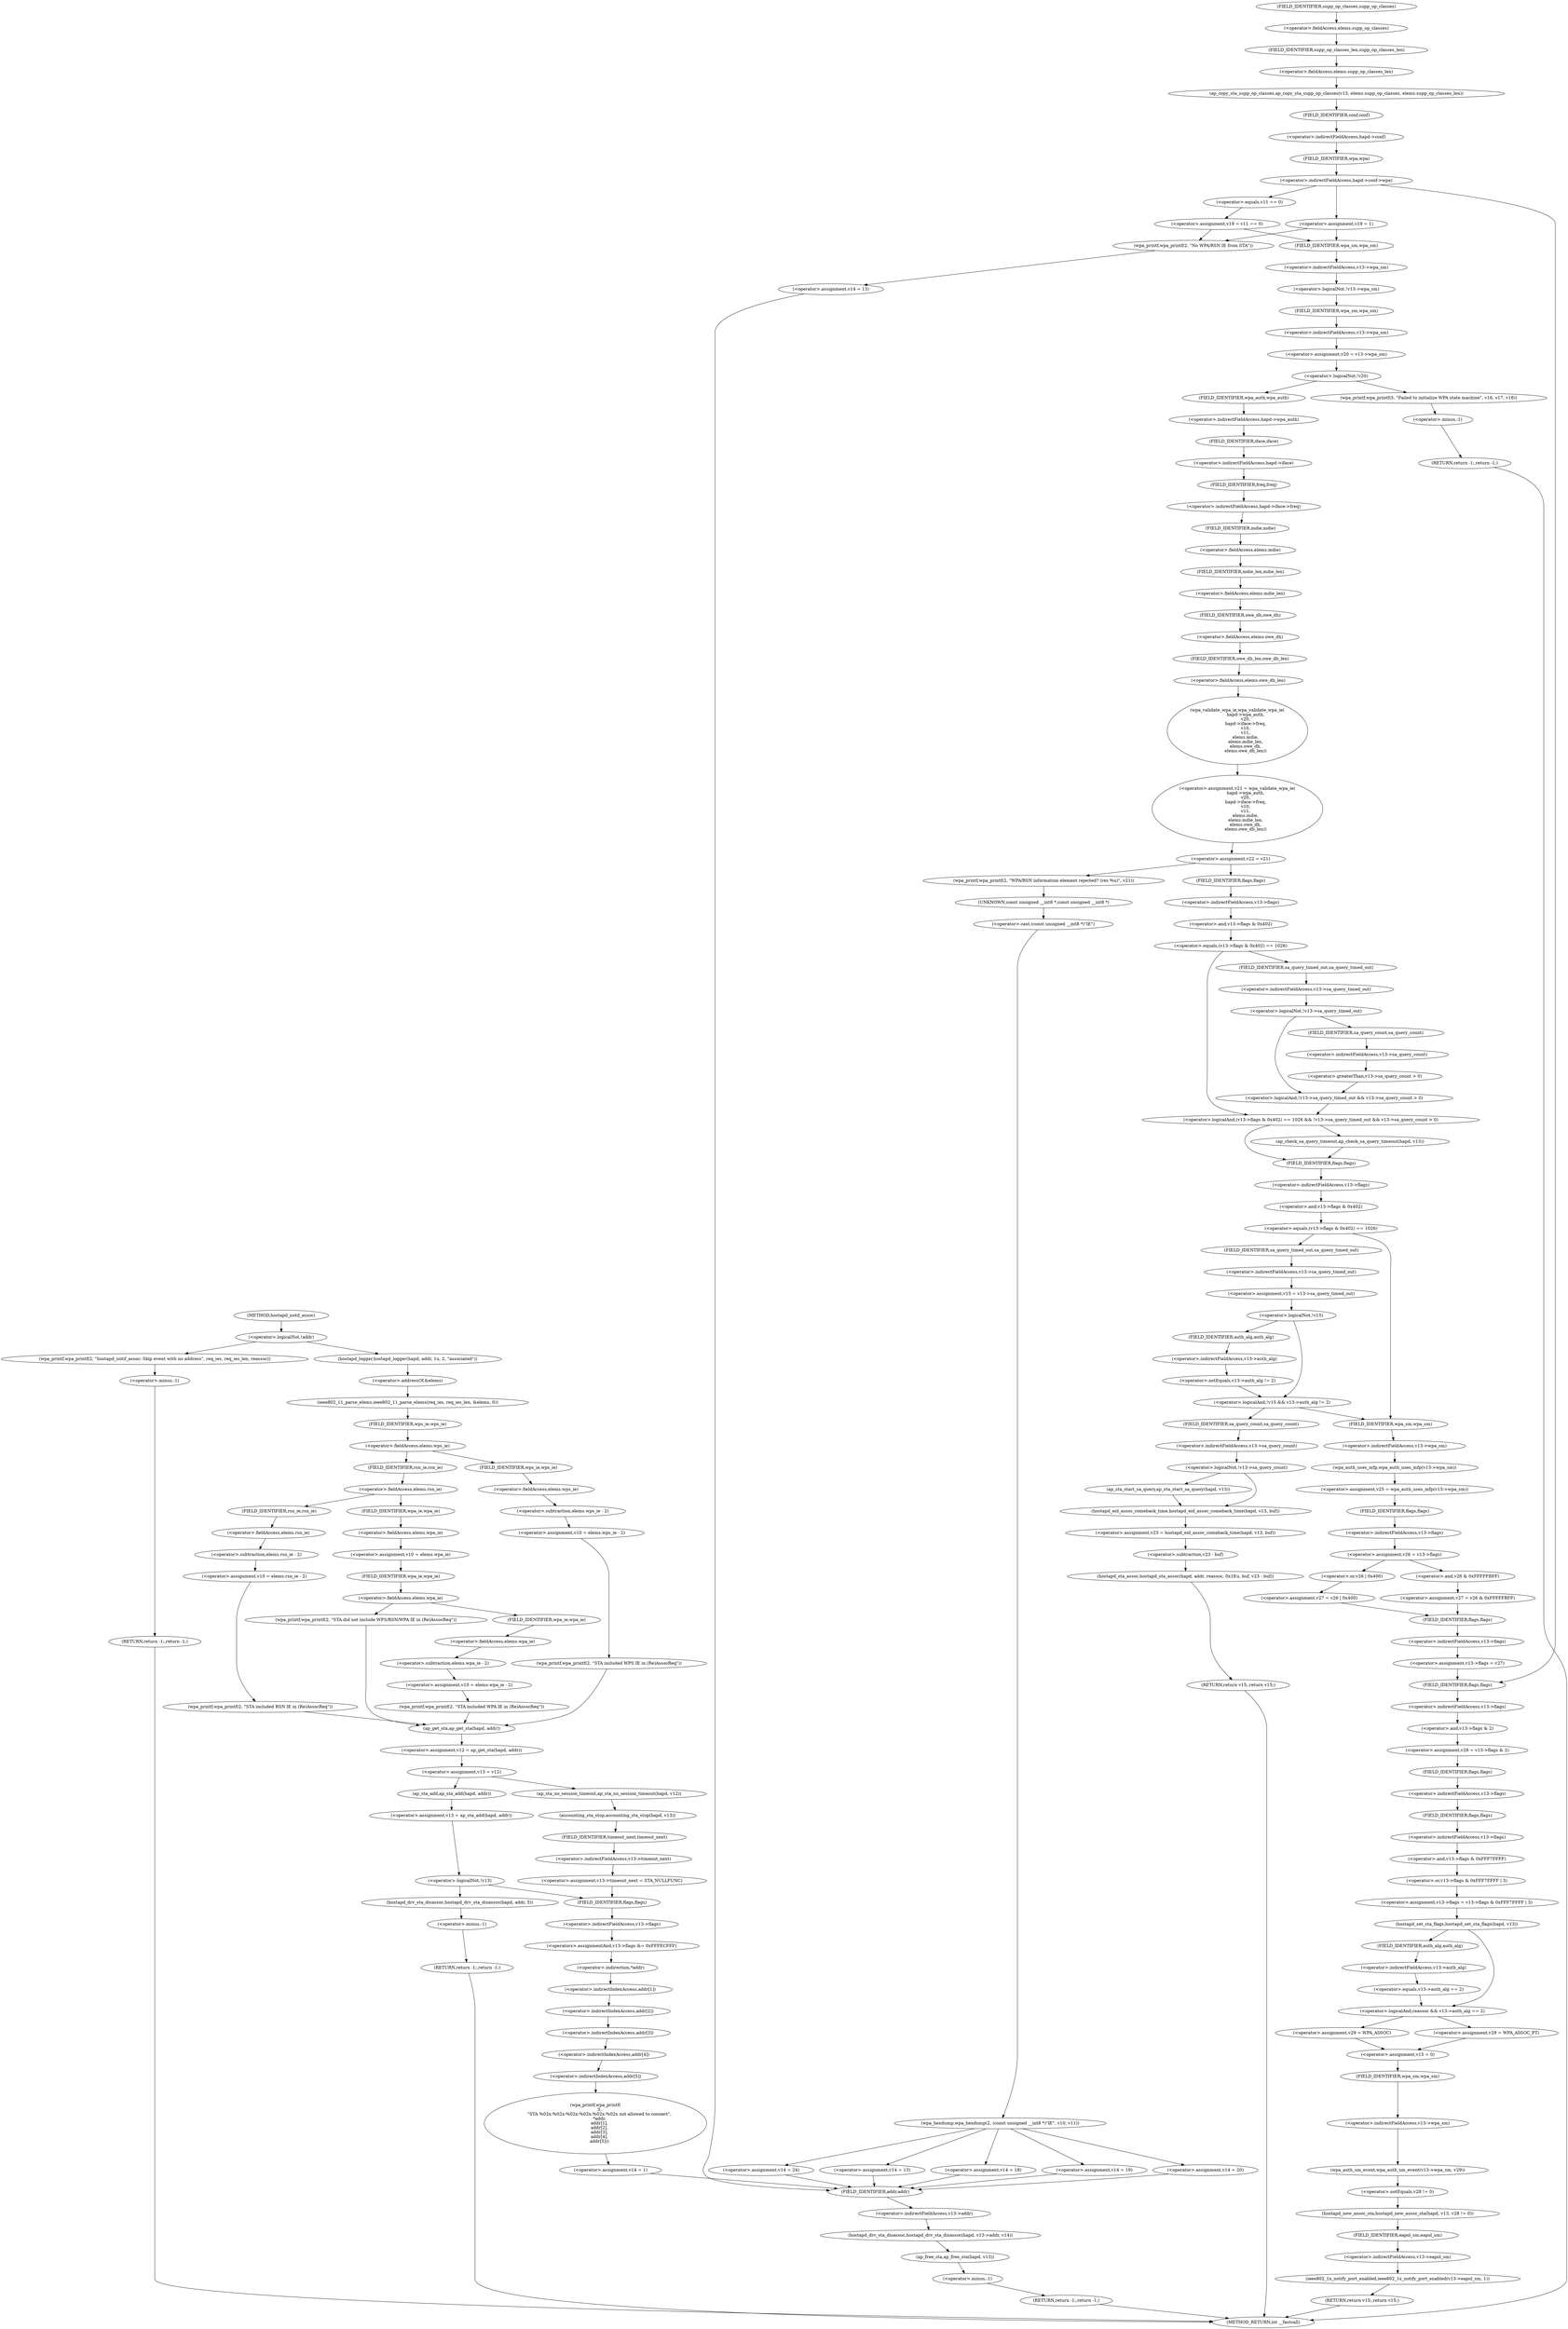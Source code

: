 digraph hostapd_notif_assoc {  
"1000151" [label = "(<operator>.logicalNot,!addr)" ]
"1000154" [label = "(wpa_printf,wpa_printf(2, \"hostapd_notif_assoc: Skip event with no address\", req_ies, req_ies_len, reassoc))" ]
"1000160" [label = "(RETURN,return -1;,return -1;)" ]
"1000161" [label = "(<operator>.minus,-1)" ]
"1000163" [label = "(hostapd_logger,hostapd_logger(hapd, addr, 1u, 2, \"associated\"))" ]
"1000169" [label = "(ieee802_11_parse_elems,ieee802_11_parse_elems(req_ies, req_ies_len, &elems, 0))" ]
"1000172" [label = "(<operator>.addressOf,&elems)" ]
"1000176" [label = "(<operator>.fieldAccess,elems.wps_ie)" ]
"1000178" [label = "(FIELD_IDENTIFIER,wps_ie,wps_ie)" ]
"1000180" [label = "(<operator>.assignment,v10 = elems.wps_ie - 2)" ]
"1000182" [label = "(<operator>.subtraction,elems.wps_ie - 2)" ]
"1000183" [label = "(<operator>.fieldAccess,elems.wps_ie)" ]
"1000185" [label = "(FIELD_IDENTIFIER,wps_ie,wps_ie)" ]
"1000188" [label = "(wpa_printf,wpa_printf(2, \"STA included WPS IE in (Re)AssocReq\"))" ]
"1000193" [label = "(<operator>.fieldAccess,elems.rsn_ie)" ]
"1000195" [label = "(FIELD_IDENTIFIER,rsn_ie,rsn_ie)" ]
"1000197" [label = "(<operator>.assignment,v10 = elems.rsn_ie - 2)" ]
"1000199" [label = "(<operator>.subtraction,elems.rsn_ie - 2)" ]
"1000200" [label = "(<operator>.fieldAccess,elems.rsn_ie)" ]
"1000202" [label = "(FIELD_IDENTIFIER,rsn_ie,rsn_ie)" ]
"1000205" [label = "(wpa_printf,wpa_printf(2, \"STA included RSN IE in (Re)AssocReq\"))" ]
"1000210" [label = "(<operator>.assignment,v10 = elems.wpa_ie)" ]
"1000212" [label = "(<operator>.fieldAccess,elems.wpa_ie)" ]
"1000214" [label = "(FIELD_IDENTIFIER,wpa_ie,wpa_ie)" ]
"1000216" [label = "(<operator>.fieldAccess,elems.wpa_ie)" ]
"1000218" [label = "(FIELD_IDENTIFIER,wpa_ie,wpa_ie)" ]
"1000220" [label = "(<operator>.assignment,v10 = elems.wpa_ie - 2)" ]
"1000222" [label = "(<operator>.subtraction,elems.wpa_ie - 2)" ]
"1000223" [label = "(<operator>.fieldAccess,elems.wpa_ie)" ]
"1000225" [label = "(FIELD_IDENTIFIER,wpa_ie,wpa_ie)" ]
"1000228" [label = "(wpa_printf,wpa_printf(2, \"STA included WPA IE in (Re)AssocReq\"))" ]
"1000234" [label = "(wpa_printf,wpa_printf(2, \"STA did not include WPS/RSN/WPA IE in (Re)AssocReq\"))" ]
"1000237" [label = "(<operator>.assignment,v12 = ap_get_sta(hapd, addr))" ]
"1000239" [label = "(ap_get_sta,ap_get_sta(hapd, addr))" ]
"1000242" [label = "(<operator>.assignment,v13 = v12)" ]
"1000248" [label = "(ap_sta_no_session_timeout,ap_sta_no_session_timeout(hapd, v12))" ]
"1000251" [label = "(accounting_sta_stop,accounting_sta_stop(hapd, v13))" ]
"1000254" [label = "(<operator>.assignment,v13->timeout_next = STA_NULLFUNC)" ]
"1000255" [label = "(<operator>.indirectFieldAccess,v13->timeout_next)" ]
"1000257" [label = "(FIELD_IDENTIFIER,timeout_next,timeout_next)" ]
"1000261" [label = "(<operator>.assignment,v13 = ap_sta_add(hapd, addr))" ]
"1000263" [label = "(ap_sta_add,ap_sta_add(hapd, addr))" ]
"1000267" [label = "(<operator>.logicalNot,!v13)" ]
"1000270" [label = "(hostapd_drv_sta_disassoc,hostapd_drv_sta_disassoc(hapd, addr, 5))" ]
"1000274" [label = "(RETURN,return -1;,return -1;)" ]
"1000275" [label = "(<operator>.minus,-1)" ]
"1000277" [label = "(<operators>.assignmentAnd,v13->flags &= 0xFFFECFFF)" ]
"1000278" [label = "(<operator>.indirectFieldAccess,v13->flags)" ]
"1000280" [label = "(FIELD_IDENTIFIER,flags,flags)" ]
"1000283" [label = "(wpa_printf,wpa_printf(\n      3,\n      \"STA %02x:%02x:%02x:%02x:%02x:%02x not allowed to connect\",\n      *addr,\n      addr[1],\n      addr[2],\n      addr[3],\n      addr[4],\n      addr[5]))" ]
"1000286" [label = "(<operator>.indirection,*addr)" ]
"1000288" [label = "(<operator>.indirectIndexAccess,addr[1])" ]
"1000291" [label = "(<operator>.indirectIndexAccess,addr[2])" ]
"1000294" [label = "(<operator>.indirectIndexAccess,addr[3])" ]
"1000297" [label = "(<operator>.indirectIndexAccess,addr[4])" ]
"1000300" [label = "(<operator>.indirectIndexAccess,addr[5])" ]
"1000303" [label = "(<operator>.assignment,v14 = 1)" ]
"1000307" [label = "(hostapd_drv_sta_disassoc,hostapd_drv_sta_disassoc(hapd, v13->addr, v14))" ]
"1000309" [label = "(<operator>.indirectFieldAccess,v13->addr)" ]
"1000311" [label = "(FIELD_IDENTIFIER,addr,addr)" ]
"1000313" [label = "(ap_free_sta,ap_free_sta(hapd, v13))" ]
"1000316" [label = "(RETURN,return -1;,return -1;)" ]
"1000317" [label = "(<operator>.minus,-1)" ]
"1000319" [label = "(ap_copy_sta_supp_op_classes,ap_copy_sta_supp_op_classes(v13, elems.supp_op_classes, elems.supp_op_classes_len))" ]
"1000321" [label = "(<operator>.fieldAccess,elems.supp_op_classes)" ]
"1000323" [label = "(FIELD_IDENTIFIER,supp_op_classes,supp_op_classes)" ]
"1000324" [label = "(<operator>.fieldAccess,elems.supp_op_classes_len)" ]
"1000326" [label = "(FIELD_IDENTIFIER,supp_op_classes_len,supp_op_classes_len)" ]
"1000328" [label = "(<operator>.indirectFieldAccess,hapd->conf->wpa)" ]
"1000329" [label = "(<operator>.indirectFieldAccess,hapd->conf)" ]
"1000331" [label = "(FIELD_IDENTIFIER,conf,conf)" ]
"1000332" [label = "(FIELD_IDENTIFIER,wpa,wpa)" ]
"1000336" [label = "(<operator>.assignment,v19 = v11 == 0)" ]
"1000338" [label = "(<operator>.equals,v11 == 0)" ]
"1000342" [label = "(<operator>.assignment,v19 = 1)" ]
"1000348" [label = "(wpa_printf,wpa_printf(2, \"No WPA/RSN IE from STA\"))" ]
"1000351" [label = "(<operator>.assignment,v14 = 13)" ]
"1000356" [label = "(<operator>.logicalNot,!v13->wpa_sm)" ]
"1000357" [label = "(<operator>.indirectFieldAccess,v13->wpa_sm)" ]
"1000359" [label = "(FIELD_IDENTIFIER,wpa_sm,wpa_sm)" ]
"1000360" [label = "(<operator>.assignment,v20 = v13->wpa_sm)" ]
"1000362" [label = "(<operator>.indirectFieldAccess,v13->wpa_sm)" ]
"1000364" [label = "(FIELD_IDENTIFIER,wpa_sm,wpa_sm)" ]
"1000366" [label = "(<operator>.logicalNot,!v20)" ]
"1000369" [label = "(wpa_printf,wpa_printf(5, \"Failed to initialize WPA state machine\", v16, v17, v18))" ]
"1000375" [label = "(RETURN,return -1;,return -1;)" ]
"1000376" [label = "(<operator>.minus,-1)" ]
"1000378" [label = "(<operator>.assignment,v21 = wpa_validate_wpa_ie(\n            hapd->wpa_auth,\n            v20,\n            hapd->iface->freq,\n            v10,\n            v11,\n            elems.mdie,\n            elems.mdie_len,\n            elems.owe_dh,\n            elems.owe_dh_len))" ]
"1000380" [label = "(wpa_validate_wpa_ie,wpa_validate_wpa_ie(\n            hapd->wpa_auth,\n            v20,\n            hapd->iface->freq,\n            v10,\n            v11,\n            elems.mdie,\n            elems.mdie_len,\n            elems.owe_dh,\n            elems.owe_dh_len))" ]
"1000381" [label = "(<operator>.indirectFieldAccess,hapd->wpa_auth)" ]
"1000383" [label = "(FIELD_IDENTIFIER,wpa_auth,wpa_auth)" ]
"1000385" [label = "(<operator>.indirectFieldAccess,hapd->iface->freq)" ]
"1000386" [label = "(<operator>.indirectFieldAccess,hapd->iface)" ]
"1000388" [label = "(FIELD_IDENTIFIER,iface,iface)" ]
"1000389" [label = "(FIELD_IDENTIFIER,freq,freq)" ]
"1000392" [label = "(<operator>.fieldAccess,elems.mdie)" ]
"1000394" [label = "(FIELD_IDENTIFIER,mdie,mdie)" ]
"1000395" [label = "(<operator>.fieldAccess,elems.mdie_len)" ]
"1000397" [label = "(FIELD_IDENTIFIER,mdie_len,mdie_len)" ]
"1000398" [label = "(<operator>.fieldAccess,elems.owe_dh)" ]
"1000400" [label = "(FIELD_IDENTIFIER,owe_dh,owe_dh)" ]
"1000401" [label = "(<operator>.fieldAccess,elems.owe_dh_len)" ]
"1000403" [label = "(FIELD_IDENTIFIER,owe_dh_len,owe_dh_len)" ]
"1000404" [label = "(<operator>.assignment,v22 = v21)" ]
"1000410" [label = "(wpa_printf,wpa_printf(2, \"WPA/RSN information element rejected? (res %u)\", v21))" ]
"1000414" [label = "(wpa_hexdump,wpa_hexdump(2, (const unsigned __int8 *)\"IE\", v10, v11))" ]
"1000416" [label = "(<operator>.cast,(const unsigned __int8 *)\"IE\")" ]
"1000417" [label = "(UNKNOWN,const unsigned __int8 *,const unsigned __int8 *)" ]
"1000425" [label = "(<operator>.assignment,v14 = 18)" ]
"1000430" [label = "(<operator>.assignment,v14 = 19)" ]
"1000435" [label = "(<operator>.assignment,v14 = 20)" ]
"1000440" [label = "(<operator>.assignment,v14 = 24)" ]
"1000445" [label = "(<operator>.assignment,v14 = 13)" ]
"1000451" [label = "(<operator>.logicalAnd,(v13->flags & 0x402) == 1026 && !v13->sa_query_timed_out && v13->sa_query_count > 0)" ]
"1000452" [label = "(<operator>.equals,(v13->flags & 0x402) == 1026)" ]
"1000453" [label = "(<operator>.and,v13->flags & 0x402)" ]
"1000454" [label = "(<operator>.indirectFieldAccess,v13->flags)" ]
"1000456" [label = "(FIELD_IDENTIFIER,flags,flags)" ]
"1000459" [label = "(<operator>.logicalAnd,!v13->sa_query_timed_out && v13->sa_query_count > 0)" ]
"1000460" [label = "(<operator>.logicalNot,!v13->sa_query_timed_out)" ]
"1000461" [label = "(<operator>.indirectFieldAccess,v13->sa_query_timed_out)" ]
"1000463" [label = "(FIELD_IDENTIFIER,sa_query_timed_out,sa_query_timed_out)" ]
"1000464" [label = "(<operator>.greaterThan,v13->sa_query_count > 0)" ]
"1000465" [label = "(<operator>.indirectFieldAccess,v13->sa_query_count)" ]
"1000467" [label = "(FIELD_IDENTIFIER,sa_query_count,sa_query_count)" ]
"1000469" [label = "(ap_check_sa_query_timeout,ap_check_sa_query_timeout(hapd, v13))" ]
"1000473" [label = "(<operator>.equals,(v13->flags & 0x402) == 1026)" ]
"1000474" [label = "(<operator>.and,v13->flags & 0x402)" ]
"1000475" [label = "(<operator>.indirectFieldAccess,v13->flags)" ]
"1000477" [label = "(FIELD_IDENTIFIER,flags,flags)" ]
"1000481" [label = "(<operator>.assignment,v15 = v13->sa_query_timed_out)" ]
"1000483" [label = "(<operator>.indirectFieldAccess,v13->sa_query_timed_out)" ]
"1000485" [label = "(FIELD_IDENTIFIER,sa_query_timed_out,sa_query_timed_out)" ]
"1000487" [label = "(<operator>.logicalAnd,!v15 && v13->auth_alg != 2)" ]
"1000488" [label = "(<operator>.logicalNot,!v15)" ]
"1000490" [label = "(<operator>.notEquals,v13->auth_alg != 2)" ]
"1000491" [label = "(<operator>.indirectFieldAccess,v13->auth_alg)" ]
"1000493" [label = "(FIELD_IDENTIFIER,auth_alg,auth_alg)" ]
"1000497" [label = "(<operator>.logicalNot,!v13->sa_query_count)" ]
"1000498" [label = "(<operator>.indirectFieldAccess,v13->sa_query_count)" ]
"1000500" [label = "(FIELD_IDENTIFIER,sa_query_count,sa_query_count)" ]
"1000501" [label = "(ap_sta_start_sa_query,ap_sta_start_sa_query(hapd, v13))" ]
"1000504" [label = "(<operator>.assignment,v23 = hostapd_eid_assoc_comeback_time(hapd, v13, buf))" ]
"1000506" [label = "(hostapd_eid_assoc_comeback_time,hostapd_eid_assoc_comeback_time(hapd, v13, buf))" ]
"1000510" [label = "(hostapd_sta_assoc,hostapd_sta_assoc(hapd, addr, reassoc, 0x1Eu, buf, v23 - buf))" ]
"1000516" [label = "(<operator>.subtraction,v23 - buf)" ]
"1000519" [label = "(RETURN,return v15;,return v15;)" ]
"1000521" [label = "(<operator>.assignment,v25 = wpa_auth_uses_mfp(v13->wpa_sm))" ]
"1000523" [label = "(wpa_auth_uses_mfp,wpa_auth_uses_mfp(v13->wpa_sm))" ]
"1000524" [label = "(<operator>.indirectFieldAccess,v13->wpa_sm)" ]
"1000526" [label = "(FIELD_IDENTIFIER,wpa_sm,wpa_sm)" ]
"1000527" [label = "(<operator>.assignment,v26 = v13->flags)" ]
"1000529" [label = "(<operator>.indirectFieldAccess,v13->flags)" ]
"1000531" [label = "(FIELD_IDENTIFIER,flags,flags)" ]
"1000534" [label = "(<operator>.assignment,v27 = v26 | 0x400)" ]
"1000536" [label = "(<operator>.or,v26 | 0x400)" ]
"1000540" [label = "(<operator>.assignment,v27 = v26 & 0xFFFFFBFF)" ]
"1000542" [label = "(<operator>.and,v26 & 0xFFFFFBFF)" ]
"1000545" [label = "(<operator>.assignment,v13->flags = v27)" ]
"1000546" [label = "(<operator>.indirectFieldAccess,v13->flags)" ]
"1000548" [label = "(FIELD_IDENTIFIER,flags,flags)" ]
"1000550" [label = "(<operator>.assignment,v28 = v13->flags & 2)" ]
"1000552" [label = "(<operator>.and,v13->flags & 2)" ]
"1000553" [label = "(<operator>.indirectFieldAccess,v13->flags)" ]
"1000555" [label = "(FIELD_IDENTIFIER,flags,flags)" ]
"1000557" [label = "(<operator>.assignment,v13->flags = v13->flags & 0xFFF7FFFF | 3)" ]
"1000558" [label = "(<operator>.indirectFieldAccess,v13->flags)" ]
"1000560" [label = "(FIELD_IDENTIFIER,flags,flags)" ]
"1000561" [label = "(<operator>.or,v13->flags & 0xFFF7FFFF | 3)" ]
"1000562" [label = "(<operator>.and,v13->flags & 0xFFF7FFFF)" ]
"1000563" [label = "(<operator>.indirectFieldAccess,v13->flags)" ]
"1000565" [label = "(FIELD_IDENTIFIER,flags,flags)" ]
"1000568" [label = "(hostapd_set_sta_flags,hostapd_set_sta_flags(hapd, v13))" ]
"1000572" [label = "(<operator>.logicalAnd,reassoc && v13->auth_alg == 2)" ]
"1000574" [label = "(<operator>.equals,v13->auth_alg == 2)" ]
"1000575" [label = "(<operator>.indirectFieldAccess,v13->auth_alg)" ]
"1000577" [label = "(FIELD_IDENTIFIER,auth_alg,auth_alg)" ]
"1000579" [label = "(<operator>.assignment,v29 = WPA_ASSOC_FT)" ]
"1000583" [label = "(<operator>.assignment,v29 = WPA_ASSOC)" ]
"1000586" [label = "(<operator>.assignment,v15 = 0)" ]
"1000589" [label = "(wpa_auth_sm_event,wpa_auth_sm_event(v13->wpa_sm, v29))" ]
"1000590" [label = "(<operator>.indirectFieldAccess,v13->wpa_sm)" ]
"1000592" [label = "(FIELD_IDENTIFIER,wpa_sm,wpa_sm)" ]
"1000594" [label = "(hostapd_new_assoc_sta,hostapd_new_assoc_sta(hapd, v13, v28 != 0))" ]
"1000597" [label = "(<operator>.notEquals,v28 != 0)" ]
"1000600" [label = "(ieee802_1x_notify_port_enabled,ieee802_1x_notify_port_enabled(v13->eapol_sm, 1))" ]
"1000601" [label = "(<operator>.indirectFieldAccess,v13->eapol_sm)" ]
"1000603" [label = "(FIELD_IDENTIFIER,eapol_sm,eapol_sm)" ]
"1000605" [label = "(RETURN,return v15;,return v15;)" ]
"1000122" [label = "(METHOD,hostapd_notif_assoc)" ]
"1000607" [label = "(METHOD_RETURN,int __fastcall)" ]
  "1000151" -> "1000154" 
  "1000151" -> "1000163" 
  "1000154" -> "1000161" 
  "1000160" -> "1000607" 
  "1000161" -> "1000160" 
  "1000163" -> "1000172" 
  "1000169" -> "1000178" 
  "1000172" -> "1000169" 
  "1000176" -> "1000185" 
  "1000176" -> "1000195" 
  "1000178" -> "1000176" 
  "1000180" -> "1000188" 
  "1000182" -> "1000180" 
  "1000183" -> "1000182" 
  "1000185" -> "1000183" 
  "1000188" -> "1000239" 
  "1000193" -> "1000202" 
  "1000193" -> "1000214" 
  "1000195" -> "1000193" 
  "1000197" -> "1000205" 
  "1000199" -> "1000197" 
  "1000200" -> "1000199" 
  "1000202" -> "1000200" 
  "1000205" -> "1000239" 
  "1000210" -> "1000218" 
  "1000212" -> "1000210" 
  "1000214" -> "1000212" 
  "1000216" -> "1000225" 
  "1000216" -> "1000234" 
  "1000218" -> "1000216" 
  "1000220" -> "1000228" 
  "1000222" -> "1000220" 
  "1000223" -> "1000222" 
  "1000225" -> "1000223" 
  "1000228" -> "1000239" 
  "1000234" -> "1000239" 
  "1000237" -> "1000242" 
  "1000239" -> "1000237" 
  "1000242" -> "1000248" 
  "1000242" -> "1000263" 
  "1000248" -> "1000251" 
  "1000251" -> "1000257" 
  "1000254" -> "1000280" 
  "1000255" -> "1000254" 
  "1000257" -> "1000255" 
  "1000261" -> "1000267" 
  "1000263" -> "1000261" 
  "1000267" -> "1000270" 
  "1000267" -> "1000280" 
  "1000270" -> "1000275" 
  "1000274" -> "1000607" 
  "1000275" -> "1000274" 
  "1000277" -> "1000286" 
  "1000278" -> "1000277" 
  "1000280" -> "1000278" 
  "1000283" -> "1000303" 
  "1000286" -> "1000288" 
  "1000288" -> "1000291" 
  "1000291" -> "1000294" 
  "1000294" -> "1000297" 
  "1000297" -> "1000300" 
  "1000300" -> "1000283" 
  "1000303" -> "1000311" 
  "1000307" -> "1000313" 
  "1000309" -> "1000307" 
  "1000311" -> "1000309" 
  "1000313" -> "1000317" 
  "1000316" -> "1000607" 
  "1000317" -> "1000316" 
  "1000319" -> "1000331" 
  "1000321" -> "1000326" 
  "1000323" -> "1000321" 
  "1000324" -> "1000319" 
  "1000326" -> "1000324" 
  "1000328" -> "1000338" 
  "1000328" -> "1000342" 
  "1000328" -> "1000555" 
  "1000329" -> "1000332" 
  "1000331" -> "1000329" 
  "1000332" -> "1000328" 
  "1000336" -> "1000348" 
  "1000336" -> "1000359" 
  "1000338" -> "1000336" 
  "1000342" -> "1000348" 
  "1000342" -> "1000359" 
  "1000348" -> "1000351" 
  "1000351" -> "1000311" 
  "1000356" -> "1000364" 
  "1000357" -> "1000356" 
  "1000359" -> "1000357" 
  "1000360" -> "1000366" 
  "1000362" -> "1000360" 
  "1000364" -> "1000362" 
  "1000366" -> "1000369" 
  "1000366" -> "1000383" 
  "1000369" -> "1000376" 
  "1000375" -> "1000607" 
  "1000376" -> "1000375" 
  "1000378" -> "1000404" 
  "1000380" -> "1000378" 
  "1000381" -> "1000388" 
  "1000383" -> "1000381" 
  "1000385" -> "1000394" 
  "1000386" -> "1000389" 
  "1000388" -> "1000386" 
  "1000389" -> "1000385" 
  "1000392" -> "1000397" 
  "1000394" -> "1000392" 
  "1000395" -> "1000400" 
  "1000397" -> "1000395" 
  "1000398" -> "1000403" 
  "1000400" -> "1000398" 
  "1000401" -> "1000380" 
  "1000403" -> "1000401" 
  "1000404" -> "1000410" 
  "1000404" -> "1000456" 
  "1000410" -> "1000417" 
  "1000414" -> "1000425" 
  "1000414" -> "1000430" 
  "1000414" -> "1000435" 
  "1000414" -> "1000440" 
  "1000414" -> "1000445" 
  "1000416" -> "1000414" 
  "1000417" -> "1000416" 
  "1000425" -> "1000311" 
  "1000430" -> "1000311" 
  "1000435" -> "1000311" 
  "1000440" -> "1000311" 
  "1000445" -> "1000311" 
  "1000451" -> "1000469" 
  "1000451" -> "1000477" 
  "1000452" -> "1000451" 
  "1000452" -> "1000463" 
  "1000453" -> "1000452" 
  "1000454" -> "1000453" 
  "1000456" -> "1000454" 
  "1000459" -> "1000451" 
  "1000460" -> "1000459" 
  "1000460" -> "1000467" 
  "1000461" -> "1000460" 
  "1000463" -> "1000461" 
  "1000464" -> "1000459" 
  "1000465" -> "1000464" 
  "1000467" -> "1000465" 
  "1000469" -> "1000477" 
  "1000473" -> "1000485" 
  "1000473" -> "1000526" 
  "1000474" -> "1000473" 
  "1000475" -> "1000474" 
  "1000477" -> "1000475" 
  "1000481" -> "1000488" 
  "1000483" -> "1000481" 
  "1000485" -> "1000483" 
  "1000487" -> "1000500" 
  "1000487" -> "1000526" 
  "1000488" -> "1000487" 
  "1000488" -> "1000493" 
  "1000490" -> "1000487" 
  "1000491" -> "1000490" 
  "1000493" -> "1000491" 
  "1000497" -> "1000501" 
  "1000497" -> "1000506" 
  "1000498" -> "1000497" 
  "1000500" -> "1000498" 
  "1000501" -> "1000506" 
  "1000504" -> "1000516" 
  "1000506" -> "1000504" 
  "1000510" -> "1000519" 
  "1000516" -> "1000510" 
  "1000519" -> "1000607" 
  "1000521" -> "1000531" 
  "1000523" -> "1000521" 
  "1000524" -> "1000523" 
  "1000526" -> "1000524" 
  "1000527" -> "1000536" 
  "1000527" -> "1000542" 
  "1000529" -> "1000527" 
  "1000531" -> "1000529" 
  "1000534" -> "1000548" 
  "1000536" -> "1000534" 
  "1000540" -> "1000548" 
  "1000542" -> "1000540" 
  "1000545" -> "1000555" 
  "1000546" -> "1000545" 
  "1000548" -> "1000546" 
  "1000550" -> "1000560" 
  "1000552" -> "1000550" 
  "1000553" -> "1000552" 
  "1000555" -> "1000553" 
  "1000557" -> "1000568" 
  "1000558" -> "1000565" 
  "1000560" -> "1000558" 
  "1000561" -> "1000557" 
  "1000562" -> "1000561" 
  "1000563" -> "1000562" 
  "1000565" -> "1000563" 
  "1000568" -> "1000572" 
  "1000568" -> "1000577" 
  "1000572" -> "1000579" 
  "1000572" -> "1000583" 
  "1000574" -> "1000572" 
  "1000575" -> "1000574" 
  "1000577" -> "1000575" 
  "1000579" -> "1000586" 
  "1000583" -> "1000586" 
  "1000586" -> "1000592" 
  "1000589" -> "1000597" 
  "1000590" -> "1000589" 
  "1000592" -> "1000590" 
  "1000594" -> "1000603" 
  "1000597" -> "1000594" 
  "1000600" -> "1000605" 
  "1000601" -> "1000600" 
  "1000603" -> "1000601" 
  "1000605" -> "1000607" 
  "1000122" -> "1000151" 
}
